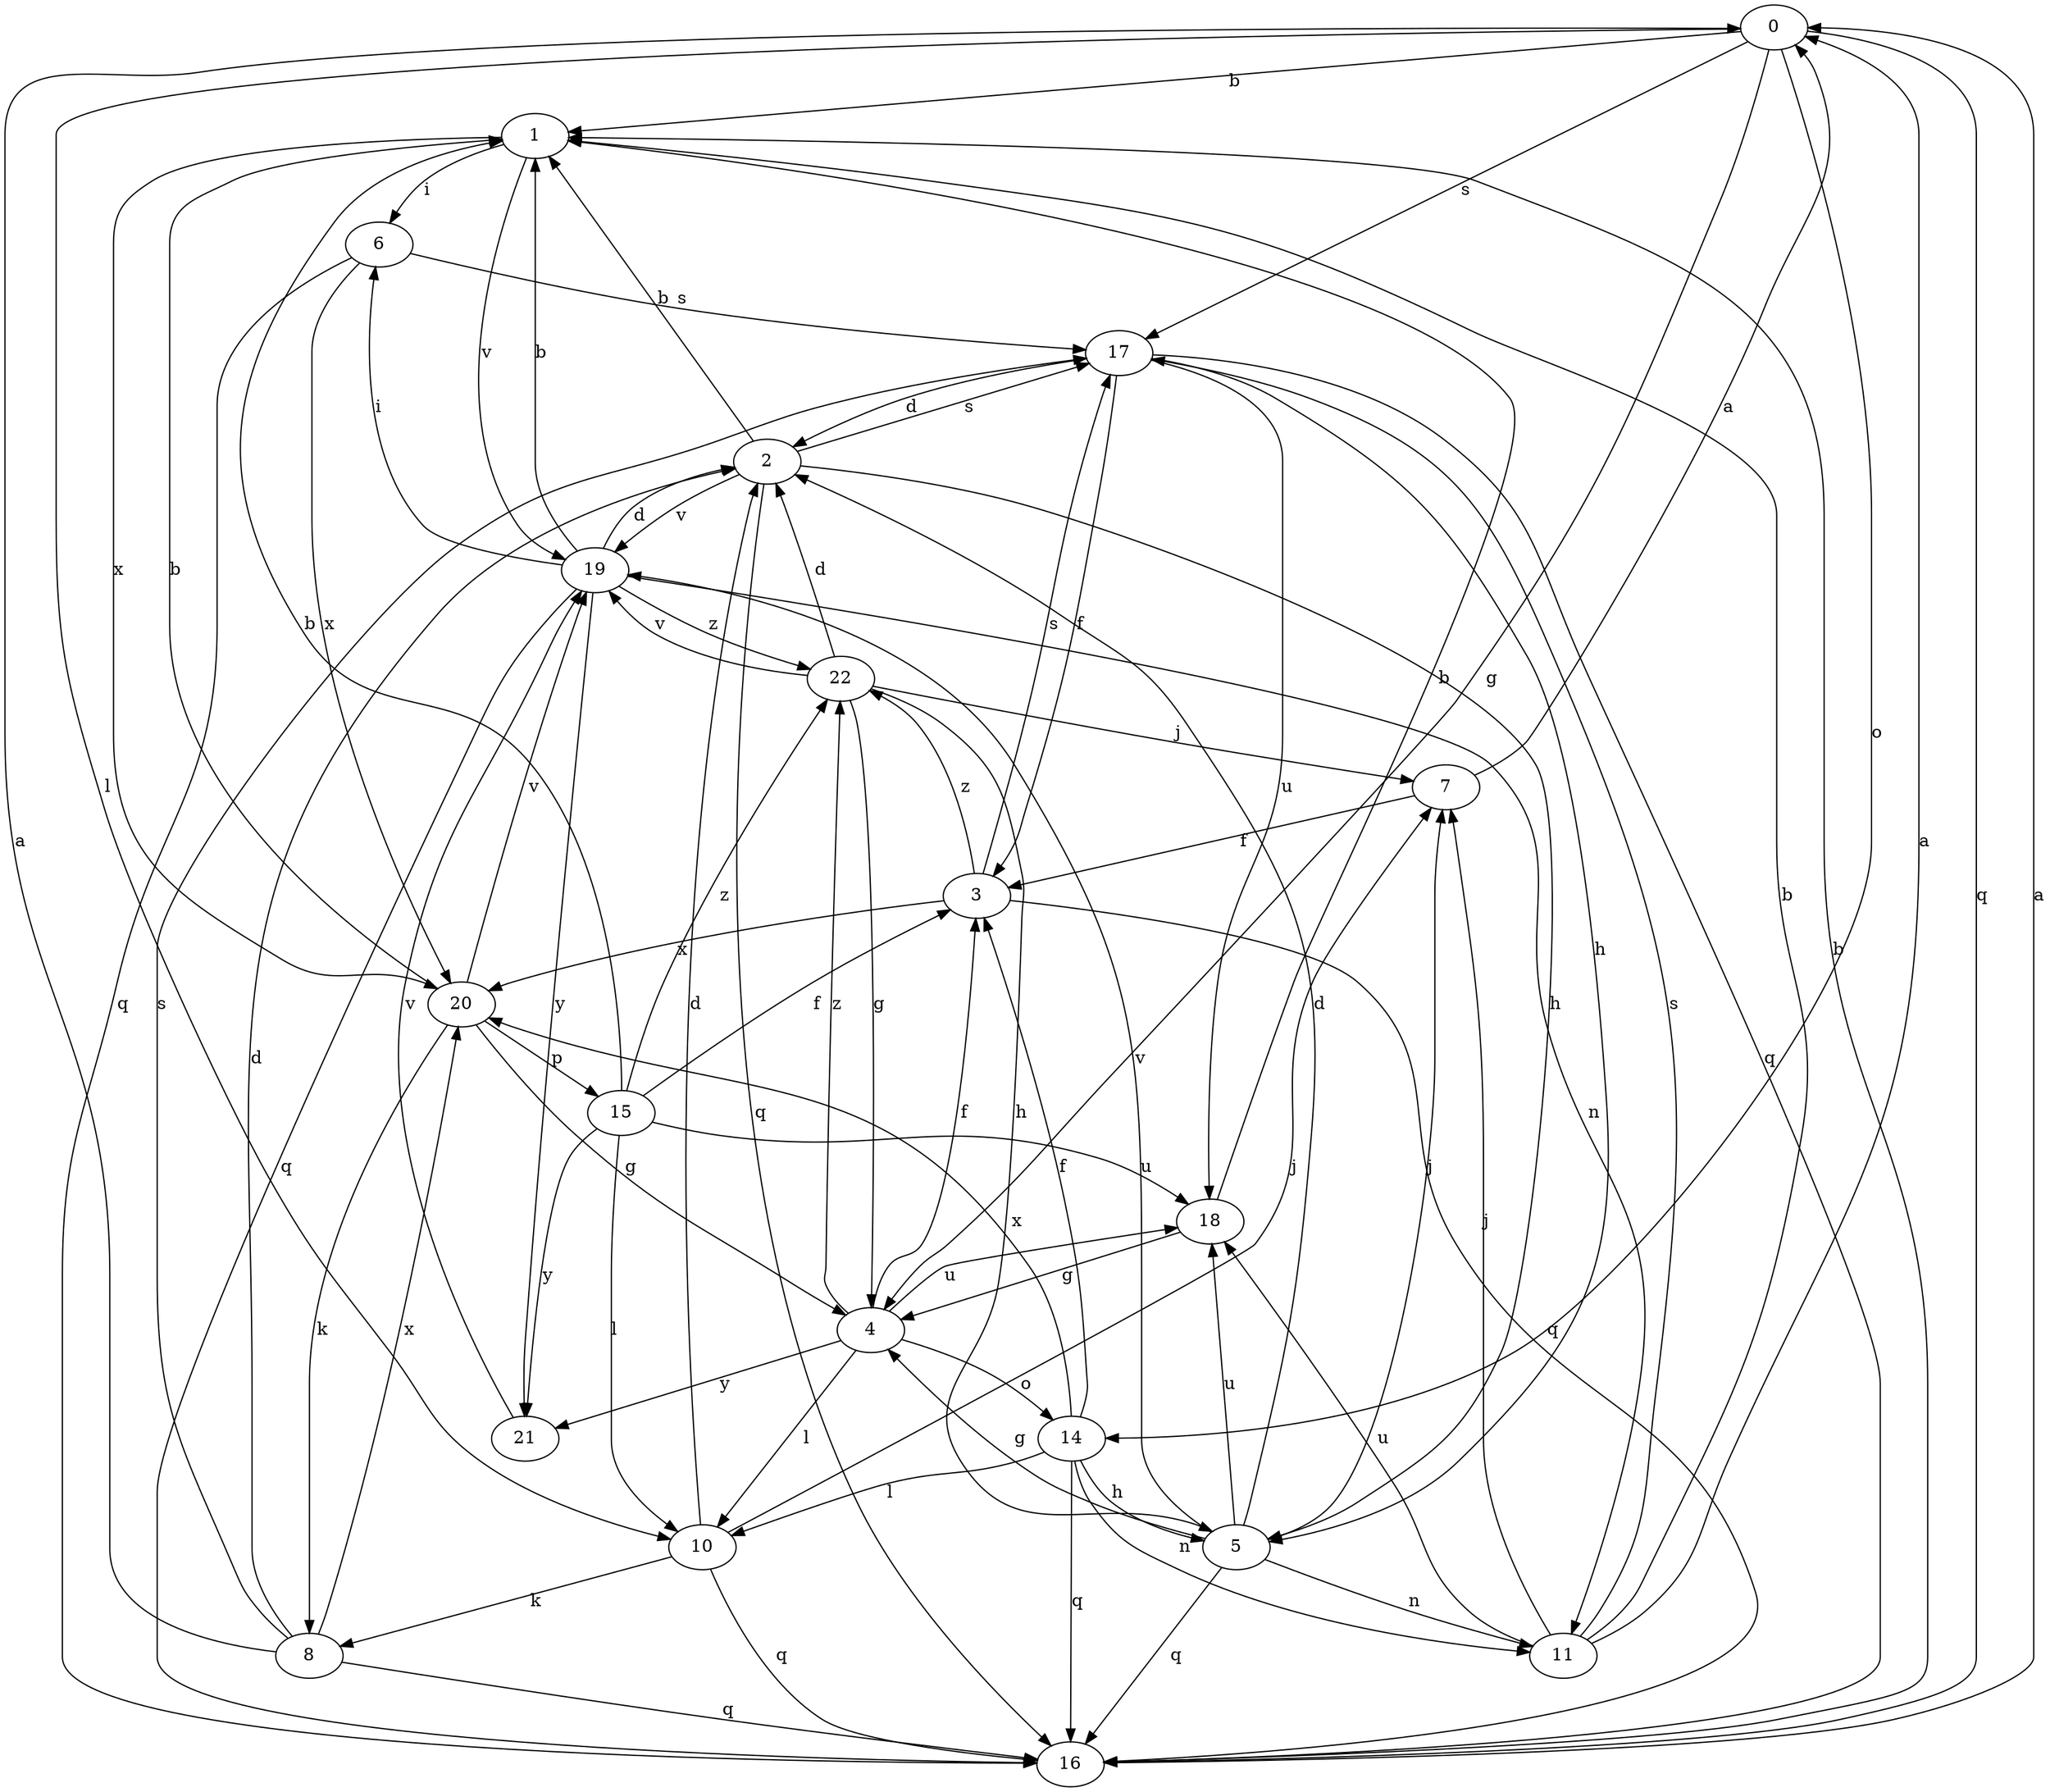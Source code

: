 strict digraph  {
0;
1;
2;
3;
4;
5;
6;
7;
8;
10;
11;
14;
15;
16;
17;
18;
19;
20;
21;
22;
0 -> 1  [label=b];
0 -> 4  [label=g];
0 -> 10  [label=l];
0 -> 14  [label=o];
0 -> 16  [label=q];
0 -> 17  [label=s];
1 -> 6  [label=i];
1 -> 19  [label=v];
1 -> 20  [label=x];
2 -> 1  [label=b];
2 -> 5  [label=h];
2 -> 16  [label=q];
2 -> 17  [label=s];
2 -> 19  [label=v];
3 -> 16  [label=q];
3 -> 17  [label=s];
3 -> 20  [label=x];
3 -> 22  [label=z];
4 -> 3  [label=f];
4 -> 10  [label=l];
4 -> 14  [label=o];
4 -> 18  [label=u];
4 -> 21  [label=y];
4 -> 22  [label=z];
5 -> 2  [label=d];
5 -> 4  [label=g];
5 -> 7  [label=j];
5 -> 11  [label=n];
5 -> 16  [label=q];
5 -> 18  [label=u];
5 -> 19  [label=v];
6 -> 16  [label=q];
6 -> 17  [label=s];
6 -> 20  [label=x];
7 -> 0  [label=a];
7 -> 3  [label=f];
8 -> 0  [label=a];
8 -> 2  [label=d];
8 -> 16  [label=q];
8 -> 17  [label=s];
8 -> 20  [label=x];
10 -> 2  [label=d];
10 -> 7  [label=j];
10 -> 8  [label=k];
10 -> 16  [label=q];
11 -> 0  [label=a];
11 -> 1  [label=b];
11 -> 7  [label=j];
11 -> 17  [label=s];
11 -> 18  [label=u];
14 -> 3  [label=f];
14 -> 5  [label=h];
14 -> 10  [label=l];
14 -> 11  [label=n];
14 -> 16  [label=q];
14 -> 20  [label=x];
15 -> 1  [label=b];
15 -> 3  [label=f];
15 -> 10  [label=l];
15 -> 18  [label=u];
15 -> 21  [label=y];
15 -> 22  [label=z];
16 -> 0  [label=a];
16 -> 1  [label=b];
17 -> 2  [label=d];
17 -> 3  [label=f];
17 -> 5  [label=h];
17 -> 16  [label=q];
17 -> 18  [label=u];
18 -> 1  [label=b];
18 -> 4  [label=g];
19 -> 1  [label=b];
19 -> 2  [label=d];
19 -> 6  [label=i];
19 -> 11  [label=n];
19 -> 16  [label=q];
19 -> 21  [label=y];
19 -> 22  [label=z];
20 -> 1  [label=b];
20 -> 4  [label=g];
20 -> 8  [label=k];
20 -> 15  [label=p];
20 -> 19  [label=v];
21 -> 19  [label=v];
22 -> 2  [label=d];
22 -> 4  [label=g];
22 -> 5  [label=h];
22 -> 7  [label=j];
22 -> 19  [label=v];
}
